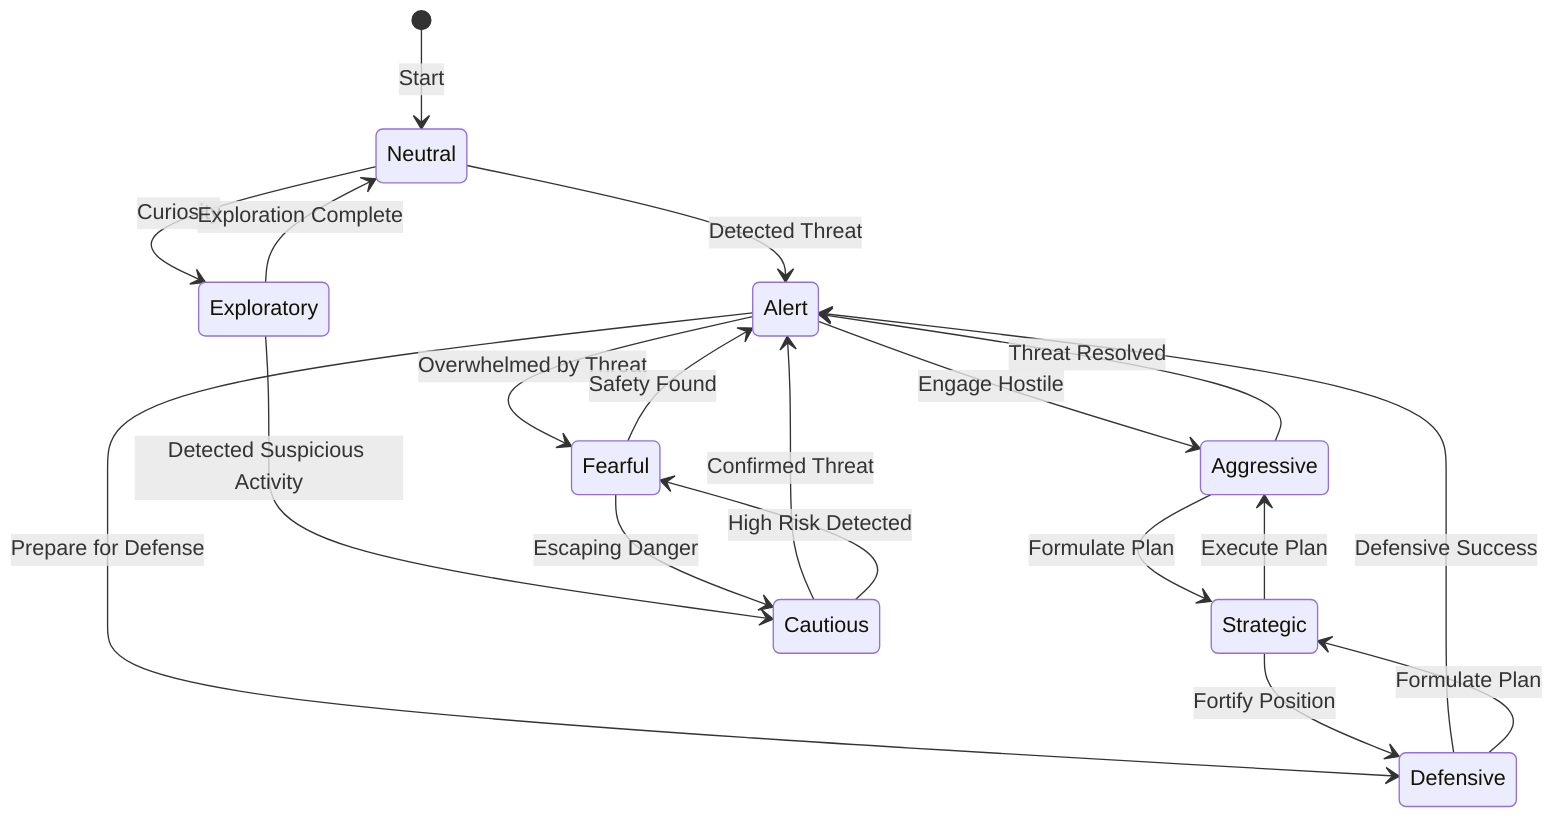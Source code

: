 stateDiagram-v2
    [*] --> Neutral : Start
    
    Neutral --> Alert : Detected Threat
    Neutral --> Exploratory : Curiosity
    
    Alert --> Aggressive : Engage Hostile
    Alert --> Defensive : Prepare for Defense
    Alert --> Fearful : Overwhelmed by Threat
    
    Aggressive --> Alert : Threat Resolved
    Aggressive --> Strategic : Formulate Plan
    
    Defensive --> Alert : Defensive Success
    Defensive --> Strategic : Formulate Plan
    
    Exploratory --> Neutral : Exploration Complete
    Exploratory --> Cautious : Detected Suspicious Activity
    
    Cautious --> Alert : Confirmed Threat
    Cautious --> Fearful : High Risk Detected
    
    Fearful --> Alert : Safety Found
    Fearful --> Cautious : Escaping Danger
    
    Strategic --> Aggressive : Execute Plan
    Strategic --> Defensive : Fortify Position